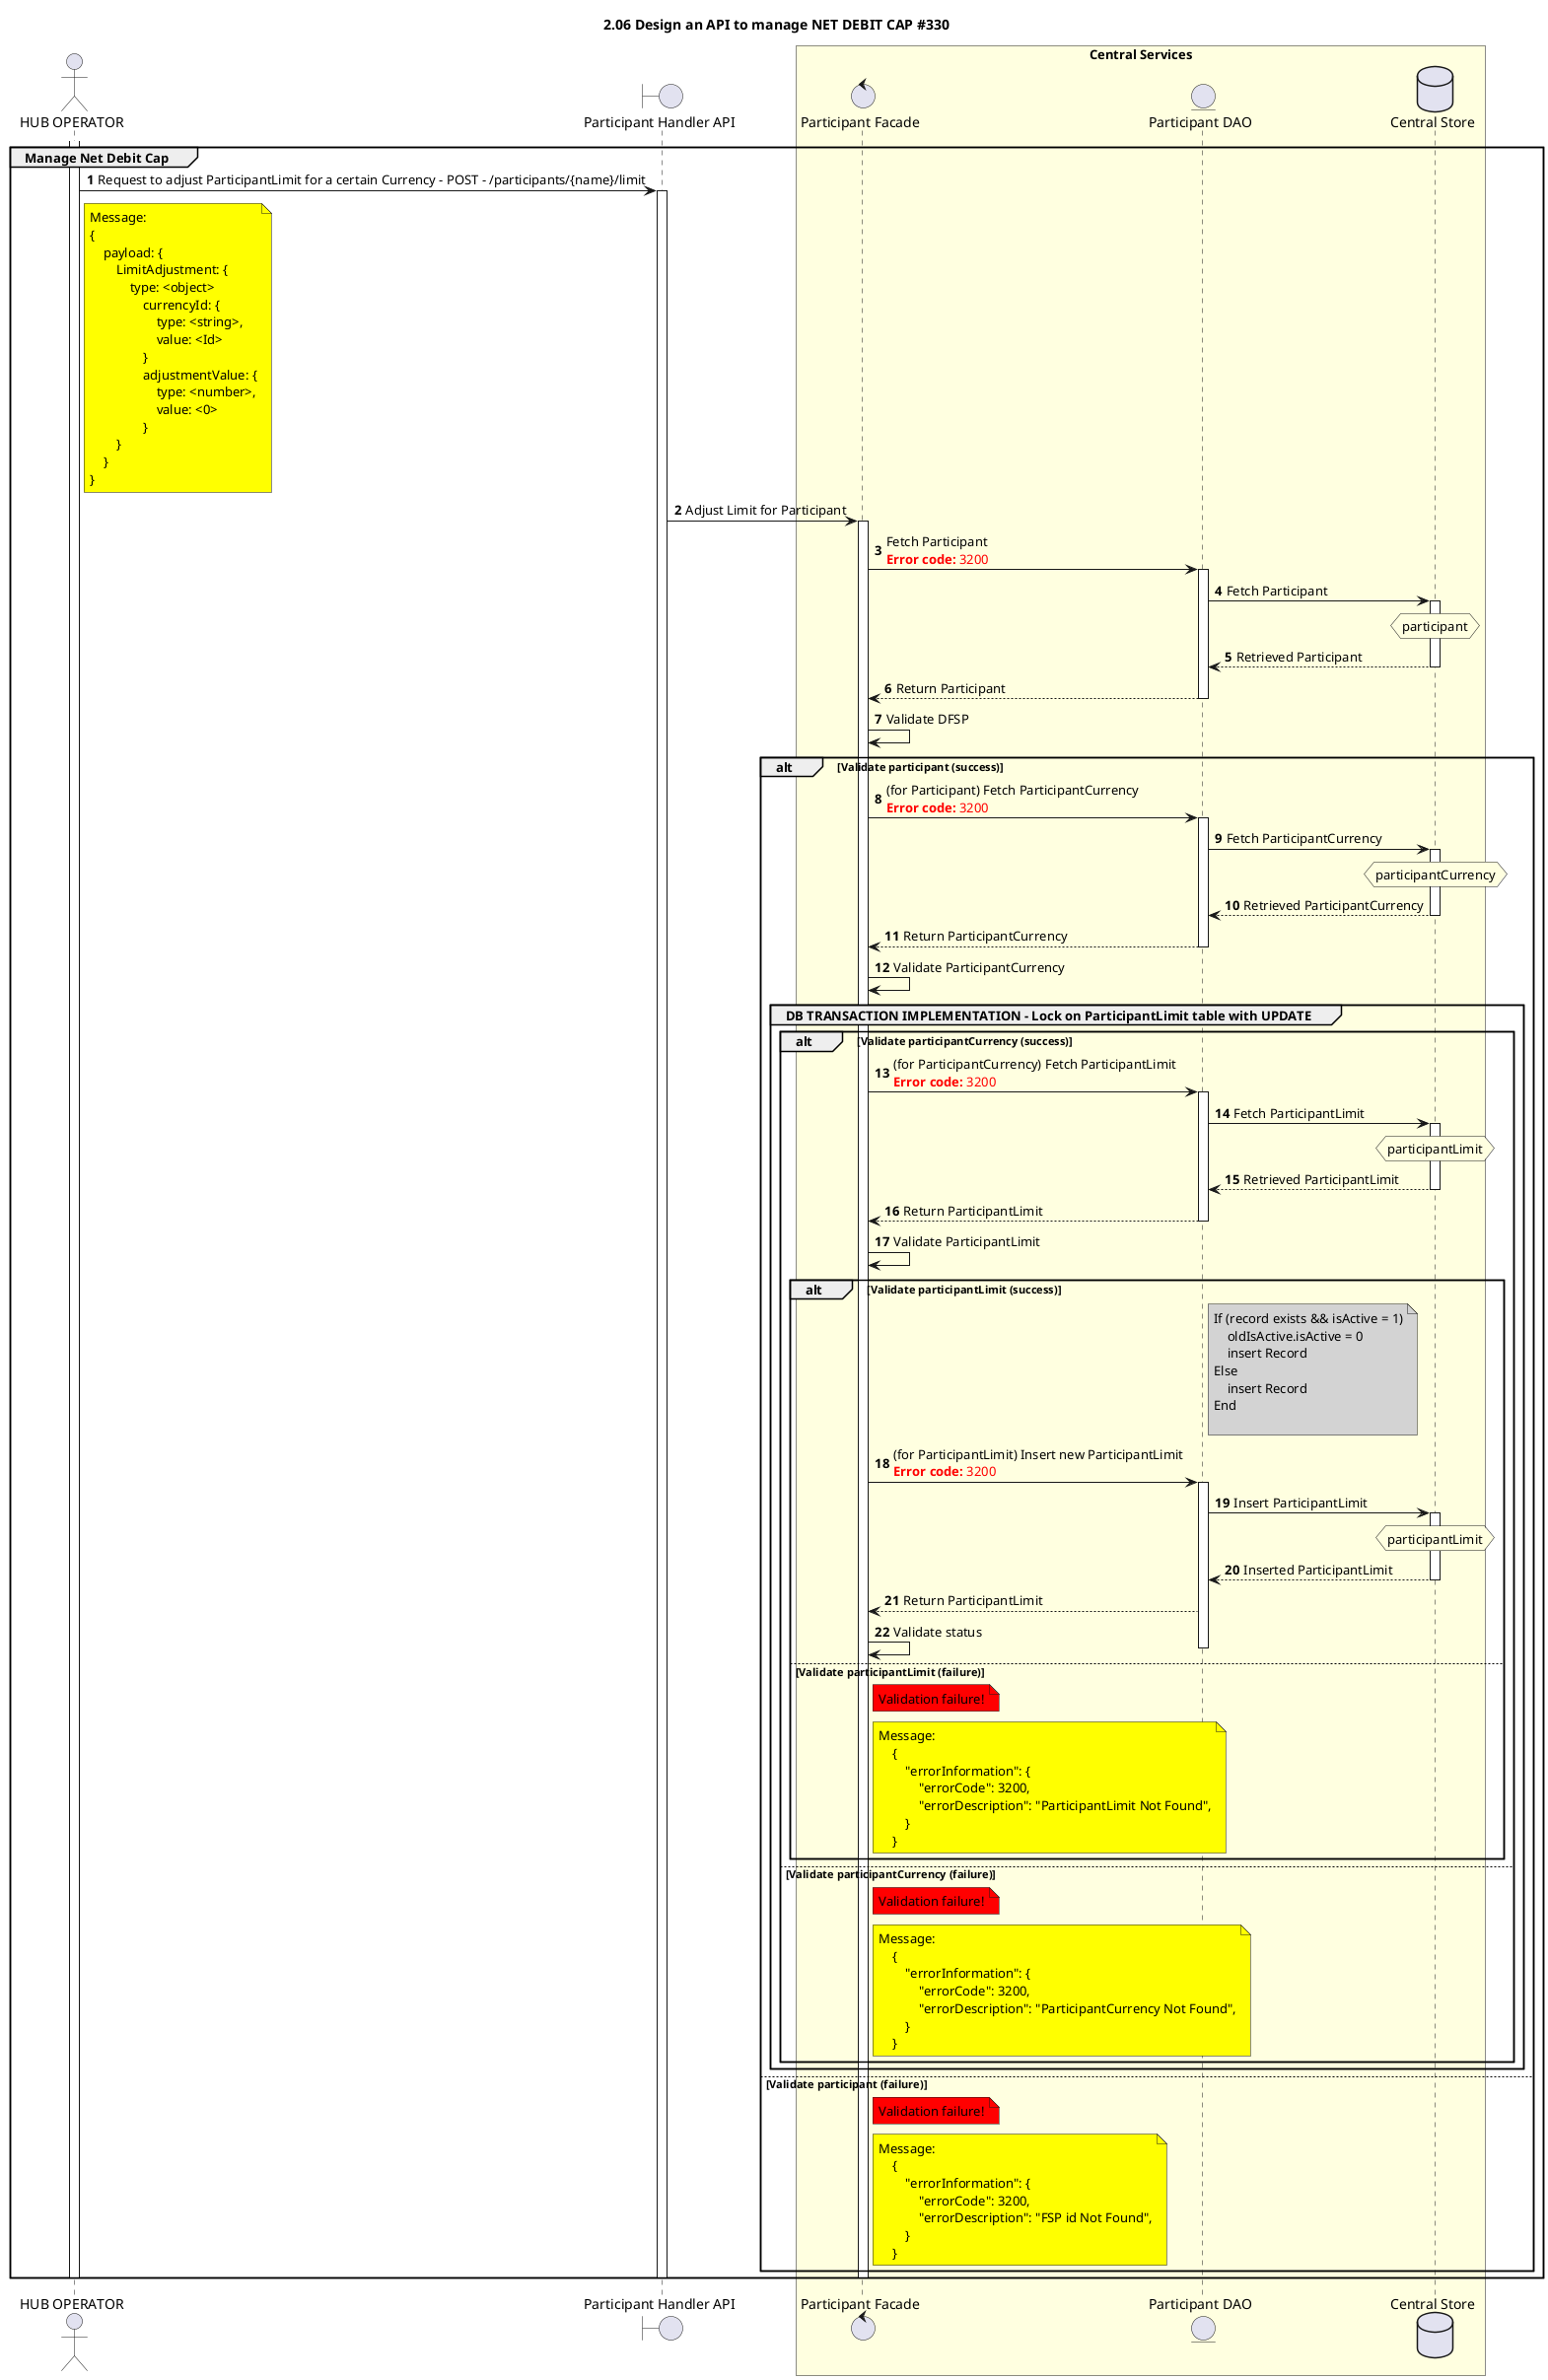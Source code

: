 @startuml
' declare title
title 2.06 Design an API to manage NET DEBIT CAP #330

autonumber

' declare actors
actor "HUB OPERATOR" as OPERATOR
boundary "Participant Handler API" as PartHAPI
control "Participant Facade" as PARTICIPANT_FACADE
entity "Participant DAO" as PARTICIPANT_DAO
database "Central Store" as DB

box "Central Services" #LightYellow
participant PARTICIPANT_FACADE
participant PARTICIPANT_DAO
participant DB
end box

' start flow

activate OPERATOR
group Manage Net Debit Cap
    OPERATOR -> PartHAPI: Request to adjust ParticipantLimit for a certain Currency - POST - /participants/{name}/limit
    note right of OPERATOR #yellow
        Message:
        {
            payload: {
                LimitAdjustment: {
                    type: <object>
                        currencyId: {
                            type: <string>,
                            value: <Id>
                        }
                        adjustmentValue: {
                            type: <number>,
                            value: <0>
                        }
                }
            }
        }
    end note

    activate PartHAPI
    PartHAPI -> PARTICIPANT_FACADE: Adjust Limit for Participant
    activate PARTICIPANT_FACADE
    PARTICIPANT_FACADE ->PARTICIPANT_DAO: Fetch Participant \n<color #FF0000><b>Error code:</b> 3200</color>
    activate PARTICIPANT_DAO
    PARTICIPANT_DAO -> DB: Fetch Participant
    activate DB
    hnote over DB #lightyellow
        participant
    end note
    DB --> PARTICIPANT_DAO: Retrieved Participant
    deactivate DB
    PARTICIPANT_DAO --> PARTICIPANT_FACADE: Return Participant
    deactivate PARTICIPANT_DAO
    PARTICIPANT_FACADE -> PARTICIPANT_FACADE: Validate DFSP
    alt Validate participant (success)
        PARTICIPANT_FACADE ->PARTICIPANT_DAO:  (for Participant) Fetch ParticipantCurrency \n<color #FF0000><b>Error code:</b> 3200</color>
        activate PARTICIPANT_DAO
        PARTICIPANT_DAO -> DB: Fetch ParticipantCurrency
        activate DB
        hnote over DB #lightyellow
            participantCurrency
        end note
        DB --> PARTICIPANT_DAO: Retrieved ParticipantCurrency
        deactivate DB
        PARTICIPANT_DAO --> PARTICIPANT_FACADE: Return ParticipantCurrency
        deactivate PARTICIPANT_DAO
        PARTICIPANT_FACADE->PARTICIPANT_FACADE: Validate ParticipantCurrency
        Group DB TRANSACTION IMPLEMENTATION - Lock on ParticipantLimit table with UPDATE
            alt Validate participantCurrency (success)
                PARTICIPANT_FACADE ->PARTICIPANT_DAO:  (for ParticipantCurrency) Fetch ParticipantLimit \n<color #FF0000><b>Error code:</b> 3200</color>
                activate PARTICIPANT_DAO
                PARTICIPANT_DAO -> DB: Fetch ParticipantLimit
                activate DB
                hnote over DB #lightyellow
                    participantLimit
                end note
                DB --> PARTICIPANT_DAO: Retrieved ParticipantLimit
                deactivate DB
                PARTICIPANT_DAO --> PARTICIPANT_FACADE: Return ParticipantLimit
                deactivate PARTICIPANT_DAO
                PARTICIPANT_FACADE -> PARTICIPANT_FACADE: Validate ParticipantLimit
                alt Validate participantLimit (success)
                    note right of PARTICIPANT_DAO #lightgrey
                        If (record exists && isActive = 1)
                            oldIsActive.isActive = 0
                            insert Record
                        Else
                            insert Record
                        End

                    end note

                    PARTICIPANT_FACADE ->PARTICIPANT_DAO:  (for ParticipantLimit) Insert new ParticipantLimit \n<color #FF0000><b>Error code:</b> 3200</color>

                    activate PARTICIPANT_DAO

                    PARTICIPANT_DAO -> DB: Insert ParticipantLimit
                    activate DB
                    hnote over DB #lightyellow
                        participantLimit
                    end note
                    DB --> PARTICIPANT_DAO: Inserted ParticipantLimit
                    deactivate DB
                    PARTICIPANT_DAO --> PARTICIPANT_FACADE: Return ParticipantLimit

                    PARTICIPANT_FACADE -> PARTICIPANT_FACADE: Validate status

                    deactivate PARTICIPANT_DAO
                else Validate participantLimit (failure)
                    note right of PARTICIPANT_FACADE #red: Validation failure!

                    note right of PARTICIPANT_FACADE #yellow
                        Message:
                            {
                                "errorInformation": {
                                    "errorCode": 3200,
                                    "errorDescription": "ParticipantLimit Not Found",
                                }
                            }
                    end note
                end
            else Validate participantCurrency (failure)
                note right of PARTICIPANT_FACADE #red: Validation failure!

                note right of PARTICIPANT_FACADE #yellow
                    Message:
                        {
                            "errorInformation": {
                                "errorCode": 3200,
                                "errorDescription": "ParticipantCurrency Not Found",
                            }
                        }
                end note
            end

            ' Release Lock on ParticipantLimit table
        End

    else Validate participant (failure)
        note right of PARTICIPANT_FACADE #red: Validation failure!

        note right of PARTICIPANT_FACADE #yellow
            Message:
                {
                    "errorInformation": {
                        "errorCode": 3200,
                        "errorDescription": "FSP id Not Found",
                    }
                }
        end note

    end

    deactivate PARTICIPANT_FACADE
    deactivate PartHAPI
    deactivate OPERATOR
end
@enduml